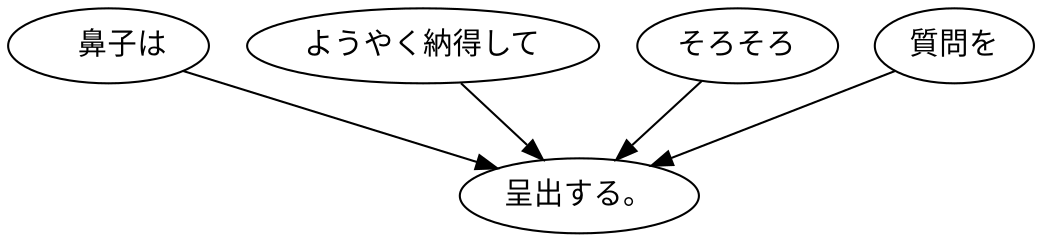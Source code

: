 digraph graph1666 {
	node0 [label="　鼻子は"];
	node1 [label="ようやく納得して"];
	node2 [label="そろそろ"];
	node3 [label="質問を"];
	node4 [label="呈出する。"];
	node0 -> node4;
	node1 -> node4;
	node2 -> node4;
	node3 -> node4;
}
